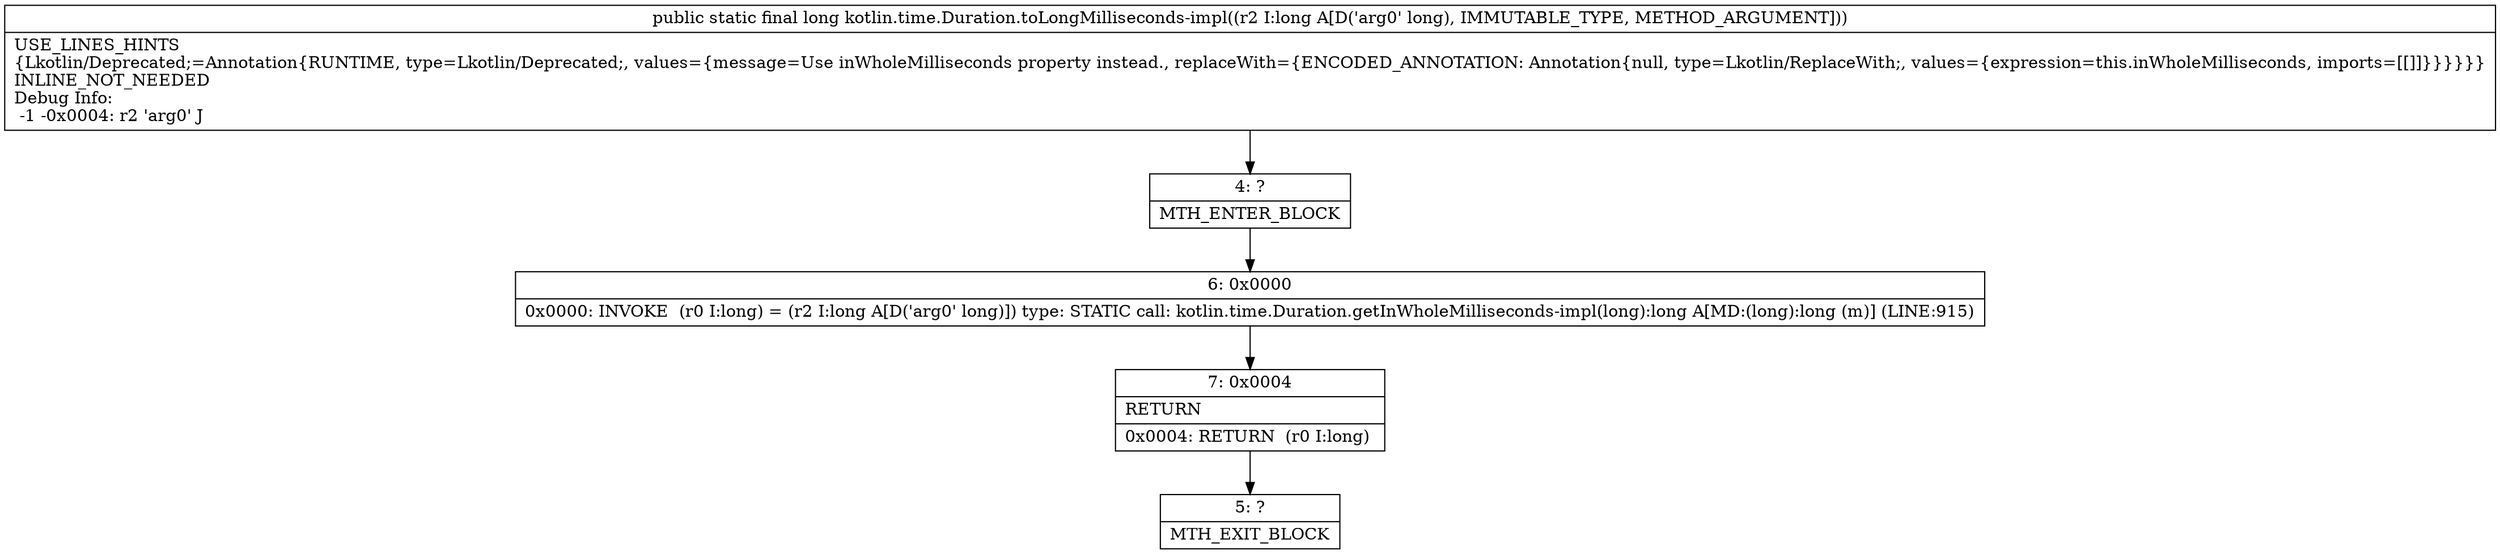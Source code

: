 digraph "CFG forkotlin.time.Duration.toLongMilliseconds\-impl(J)J" {
Node_4 [shape=record,label="{4\:\ ?|MTH_ENTER_BLOCK\l}"];
Node_6 [shape=record,label="{6\:\ 0x0000|0x0000: INVOKE  (r0 I:long) = (r2 I:long A[D('arg0' long)]) type: STATIC call: kotlin.time.Duration.getInWholeMilliseconds\-impl(long):long A[MD:(long):long (m)] (LINE:915)\l}"];
Node_7 [shape=record,label="{7\:\ 0x0004|RETURN\l|0x0004: RETURN  (r0 I:long) \l}"];
Node_5 [shape=record,label="{5\:\ ?|MTH_EXIT_BLOCK\l}"];
MethodNode[shape=record,label="{public static final long kotlin.time.Duration.toLongMilliseconds\-impl((r2 I:long A[D('arg0' long), IMMUTABLE_TYPE, METHOD_ARGUMENT]))  | USE_LINES_HINTS\l\{Lkotlin\/Deprecated;=Annotation\{RUNTIME, type=Lkotlin\/Deprecated;, values=\{message=Use inWholeMilliseconds property instead., replaceWith=\{ENCODED_ANNOTATION: Annotation\{null, type=Lkotlin\/ReplaceWith;, values=\{expression=this.inWholeMilliseconds, imports=[[]]\}\}\}\}\}\}\lINLINE_NOT_NEEDED\lDebug Info:\l  \-1 \-0x0004: r2 'arg0' J\l}"];
MethodNode -> Node_4;Node_4 -> Node_6;
Node_6 -> Node_7;
Node_7 -> Node_5;
}

